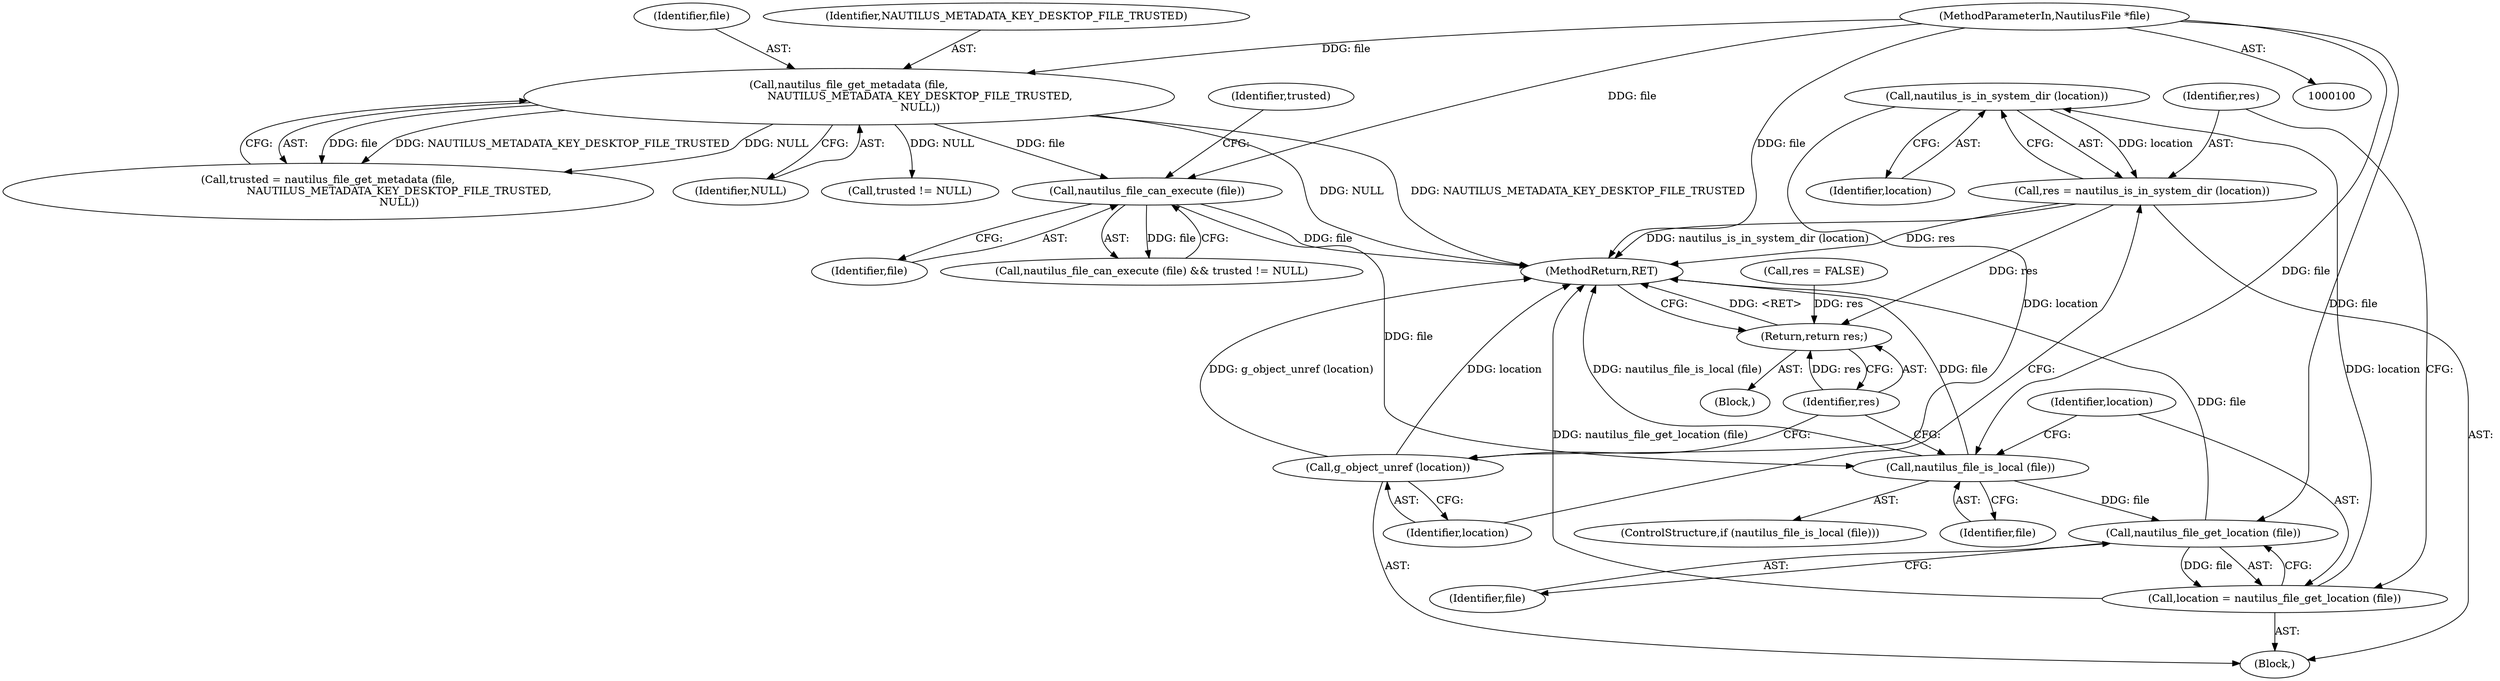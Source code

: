 digraph "0_nautilus_1630f53481f445ada0a455e9979236d31a8d3bb0@API" {
"1000145" [label="(Call,nautilus_is_in_system_dir (location))"];
"1000139" [label="(Call,location = nautilus_file_get_location (file))"];
"1000141" [label="(Call,nautilus_file_get_location (file))"];
"1000136" [label="(Call,nautilus_file_is_local (file))"];
"1000124" [label="(Call,nautilus_file_can_execute (file))"];
"1000118" [label="(Call,nautilus_file_get_metadata (file,\n                                          NAUTILUS_METADATA_KEY_DESKTOP_FILE_TRUSTED,\n                                          NULL))"];
"1000101" [label="(MethodParameterIn,NautilusFile *file)"];
"1000143" [label="(Call,res = nautilus_is_in_system_dir (location))"];
"1000149" [label="(Return,return res;)"];
"1000147" [label="(Call,g_object_unref (location))"];
"1000135" [label="(ControlStructure,if (nautilus_file_is_local (file)))"];
"1000142" [label="(Identifier,file)"];
"1000148" [label="(Identifier,location)"];
"1000101" [label="(MethodParameterIn,NautilusFile *file)"];
"1000138" [label="(Block,)"];
"1000119" [label="(Identifier,file)"];
"1000149" [label="(Return,return res;)"];
"1000139" [label="(Call,location = nautilus_file_get_location (file))"];
"1000120" [label="(Identifier,NAUTILUS_METADATA_KEY_DESKTOP_FILE_TRUSTED)"];
"1000140" [label="(Identifier,location)"];
"1000145" [label="(Call,nautilus_is_in_system_dir (location))"];
"1000151" [label="(MethodReturn,RET)"];
"1000125" [label="(Identifier,file)"];
"1000144" [label="(Identifier,res)"];
"1000143" [label="(Call,res = nautilus_is_in_system_dir (location))"];
"1000150" [label="(Identifier,res)"];
"1000116" [label="(Call,trusted = nautilus_file_get_metadata (file,\n                                          NAUTILUS_METADATA_KEY_DESKTOP_FILE_TRUSTED,\n                                          NULL))"];
"1000137" [label="(Identifier,file)"];
"1000127" [label="(Identifier,trusted)"];
"1000118" [label="(Call,nautilus_file_get_metadata (file,\n                                          NAUTILUS_METADATA_KEY_DESKTOP_FILE_TRUSTED,\n                                          NULL))"];
"1000132" [label="(Call,res = FALSE)"];
"1000146" [label="(Identifier,location)"];
"1000141" [label="(Call,nautilus_file_get_location (file))"];
"1000121" [label="(Identifier,NULL)"];
"1000123" [label="(Call,nautilus_file_can_execute (file) && trusted != NULL)"];
"1000103" [label="(Block,)"];
"1000136" [label="(Call,nautilus_file_is_local (file))"];
"1000147" [label="(Call,g_object_unref (location))"];
"1000124" [label="(Call,nautilus_file_can_execute (file))"];
"1000126" [label="(Call,trusted != NULL)"];
"1000145" -> "1000143"  [label="AST: "];
"1000145" -> "1000146"  [label="CFG: "];
"1000146" -> "1000145"  [label="AST: "];
"1000143" -> "1000145"  [label="CFG: "];
"1000145" -> "1000143"  [label="DDG: location"];
"1000139" -> "1000145"  [label="DDG: location"];
"1000145" -> "1000147"  [label="DDG: location"];
"1000139" -> "1000138"  [label="AST: "];
"1000139" -> "1000141"  [label="CFG: "];
"1000140" -> "1000139"  [label="AST: "];
"1000141" -> "1000139"  [label="AST: "];
"1000144" -> "1000139"  [label="CFG: "];
"1000139" -> "1000151"  [label="DDG: nautilus_file_get_location (file)"];
"1000141" -> "1000139"  [label="DDG: file"];
"1000141" -> "1000142"  [label="CFG: "];
"1000142" -> "1000141"  [label="AST: "];
"1000141" -> "1000151"  [label="DDG: file"];
"1000136" -> "1000141"  [label="DDG: file"];
"1000101" -> "1000141"  [label="DDG: file"];
"1000136" -> "1000135"  [label="AST: "];
"1000136" -> "1000137"  [label="CFG: "];
"1000137" -> "1000136"  [label="AST: "];
"1000140" -> "1000136"  [label="CFG: "];
"1000150" -> "1000136"  [label="CFG: "];
"1000136" -> "1000151"  [label="DDG: nautilus_file_is_local (file)"];
"1000136" -> "1000151"  [label="DDG: file"];
"1000124" -> "1000136"  [label="DDG: file"];
"1000101" -> "1000136"  [label="DDG: file"];
"1000124" -> "1000123"  [label="AST: "];
"1000124" -> "1000125"  [label="CFG: "];
"1000125" -> "1000124"  [label="AST: "];
"1000127" -> "1000124"  [label="CFG: "];
"1000123" -> "1000124"  [label="CFG: "];
"1000124" -> "1000151"  [label="DDG: file"];
"1000124" -> "1000123"  [label="DDG: file"];
"1000118" -> "1000124"  [label="DDG: file"];
"1000101" -> "1000124"  [label="DDG: file"];
"1000118" -> "1000116"  [label="AST: "];
"1000118" -> "1000121"  [label="CFG: "];
"1000119" -> "1000118"  [label="AST: "];
"1000120" -> "1000118"  [label="AST: "];
"1000121" -> "1000118"  [label="AST: "];
"1000116" -> "1000118"  [label="CFG: "];
"1000118" -> "1000151"  [label="DDG: NULL"];
"1000118" -> "1000151"  [label="DDG: NAUTILUS_METADATA_KEY_DESKTOP_FILE_TRUSTED"];
"1000118" -> "1000116"  [label="DDG: file"];
"1000118" -> "1000116"  [label="DDG: NAUTILUS_METADATA_KEY_DESKTOP_FILE_TRUSTED"];
"1000118" -> "1000116"  [label="DDG: NULL"];
"1000101" -> "1000118"  [label="DDG: file"];
"1000118" -> "1000126"  [label="DDG: NULL"];
"1000101" -> "1000100"  [label="AST: "];
"1000101" -> "1000151"  [label="DDG: file"];
"1000143" -> "1000138"  [label="AST: "];
"1000144" -> "1000143"  [label="AST: "];
"1000148" -> "1000143"  [label="CFG: "];
"1000143" -> "1000151"  [label="DDG: res"];
"1000143" -> "1000151"  [label="DDG: nautilus_is_in_system_dir (location)"];
"1000143" -> "1000149"  [label="DDG: res"];
"1000149" -> "1000103"  [label="AST: "];
"1000149" -> "1000150"  [label="CFG: "];
"1000150" -> "1000149"  [label="AST: "];
"1000151" -> "1000149"  [label="CFG: "];
"1000149" -> "1000151"  [label="DDG: <RET>"];
"1000150" -> "1000149"  [label="DDG: res"];
"1000132" -> "1000149"  [label="DDG: res"];
"1000147" -> "1000138"  [label="AST: "];
"1000147" -> "1000148"  [label="CFG: "];
"1000148" -> "1000147"  [label="AST: "];
"1000150" -> "1000147"  [label="CFG: "];
"1000147" -> "1000151"  [label="DDG: location"];
"1000147" -> "1000151"  [label="DDG: g_object_unref (location)"];
}
